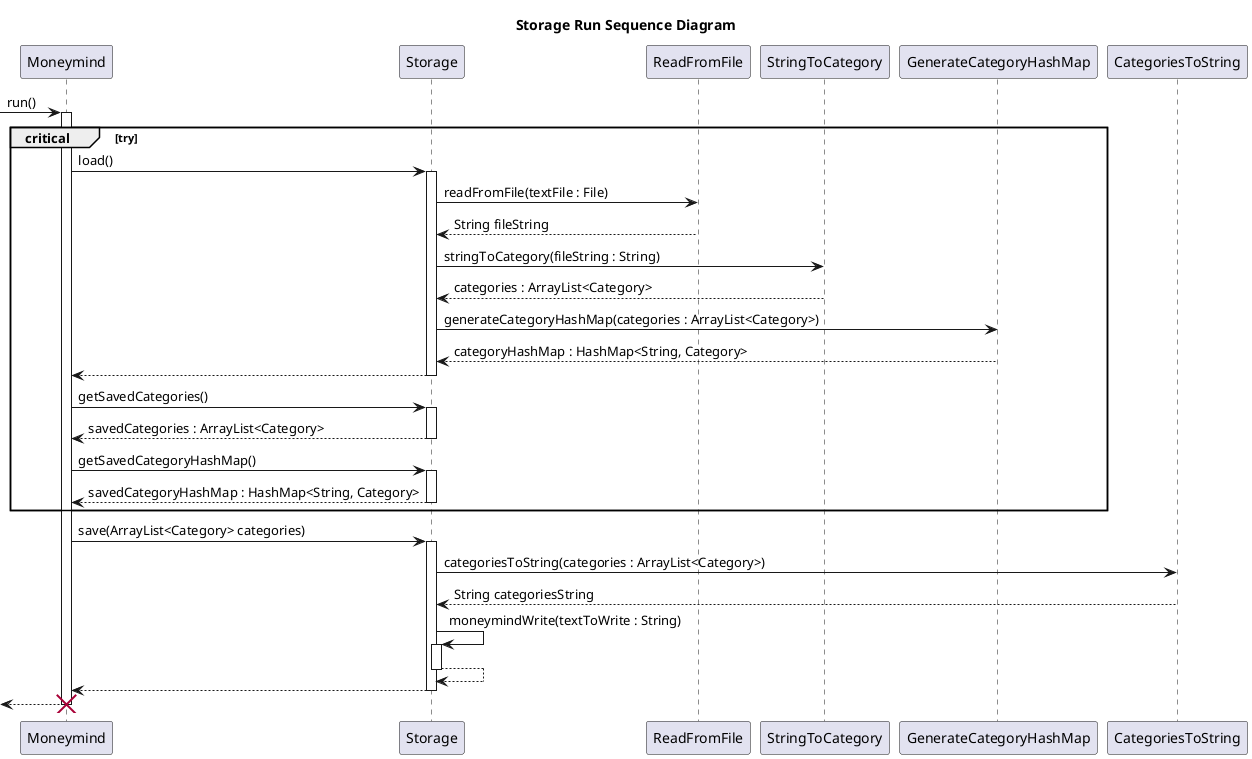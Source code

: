 @startuml StorageRunSequenceDiagram
title Storage Run Sequence Diagram

-> Moneymind : run()
activate Moneymind
critical try
Moneymind -> Storage : load()
activate Storage
Storage -> ReadFromFile : readFromFile(textFile : File)
ReadFromFile --> Storage : String fileString
Storage -> StringToCategory : stringToCategory(fileString : String)
StringToCategory --> Storage : categories : ArrayList<Category>
Storage -> GenerateCategoryHashMap : generateCategoryHashMap(categories : ArrayList<Category>)
GenerateCategoryHashMap --> Storage : categoryHashMap : HashMap<String, Category>
Storage --> Moneymind
deactivate Storage

Moneymind -> Storage : getSavedCategories()
activate Storage
Storage --> Moneymind : savedCategories : ArrayList<Category>
deactivate Storage

Moneymind -> Storage : getSavedCategoryHashMap()
activate Storage
Storage --> Moneymind : savedCategoryHashMap : HashMap<String, Category>
deactivate Storage
end
Moneymind -> Storage : save(ArrayList<Category> categories)
activate Storage
Storage -> CategoriesToString : categoriesToString(categories : ArrayList<Category>)
CategoriesToString --> Storage : String categoriesString
Storage -> Storage : moneymindWrite(textToWrite : String)
activate Storage
Storage --> Storage
deactivate Storage
Storage --> Moneymind
deactivate Storage
<-- Moneymind
deactivate Moneymind
destroy Moneymind